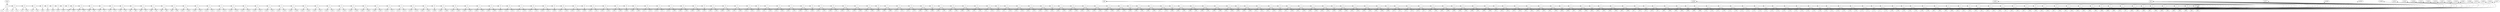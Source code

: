 digraph G{
nstart [label="Start"];
subgraph {
rank = same;
n4 [label="2"];
n8 [label="7"];
n11 [label="5"];
n15 [label="1"];
n17 [label="9"];
n19 [label="9"];
n21 [label="9"];
n23 [label="9"];
n25 [label="9"];
n27 [label="3"];
n31 [label="8"];
n65 [label="5"];
n69 [label="1"];
n73 [label="1"];
n77 [label="2"];
n81 [label="2"];
n85 [label="2"];
n89 [label="1"];
n93 [label="1"];
n97 [label="1"];
n101 [label="1"];
n105 [label="1"];
n109 [label="2"];
n113 [label="2"];
n117 [label="1"];
n121 [label="2"];
n125 [label="2"];
n129 [label="2"];
n133 [label="1"];
n137 [label="1"];
n141 [label="1"];
n145 [label="2"];
n149 [label="2"];
n153 [label="2"];
n157 [label="2"];
n161 [label="2"];
n165 [label="2"];
n169 [label="1"];
n173 [label="2"];
n177 [label="1"];
n181 [label="2"];
n185 [label="1"];
n187 [label="9"];
n191 [label="2"];
n195 [label="8"];
n203 [label="5"];
n207 [label="1"];
n211 [label="2"];
n213 [label="9"];
n216 [label="6"];
n220 [label="1"];
n225 [label="6"];
n229 [label="2"];
n231 [label="9"];
n243 [label="6"];
n247 [label="2"];
n249 [label="9"];
n252 [label="5"];
n261 [label="5"];
n265 [label="2"];
n267 [label="9"];
n271 [label="2"];
n275 [label="8"];
n278 [label="5"];
n282 [label="1"];
n287 [label="6"];
n291 [label="2"];
n293 [label="9"];
n297 [label="2"];
n301 [label="8"];
n313 [label="5"];
n317 [label="2"];
n319 [label="9"];
n323 [label="7"];
n331 [label="5"];
n335 [label="1"];
n339 [label="2"];
n341 [label="9"];
n345 [label="2"];
n349 [label="8"];
n357 [label="5"];
n361 [label="1"];
n365 [label="2"];
n367 [label="9"];
n371 [label="7"];
n374 [label="5"];
n383 [label="6"];
n387 [label="2"];
n389 [label="9"];
n393 [label="1"];
n397 [label="8"];
n400 [label="5"];
n409 [label="6"];
n413 [label="2"];
n415 [label="9"];
n418 [label="5"];
n422 [label="1"];
n427 [label="5"];
n431 [label="2"];
n433 [label="9"];
n437 [label="1"];
n441 [label="8"];
n444 [label="5"];
n448 [label="1"];
n453 [label="5"];
n457 [label="2"];
n459 [label="9"];
n463 [label="7"];
n475 [label="5"];
n479 [label="2"];
n481 [label="9"];
n485 [label="1"];
n489 [label="8"];
n497 [label="5"];
n501 [label="1"];
n505 [label="2"];
n507 [label="9"];
n510 [label="6"];
n519 [label="5"];
n523 [label="2"];
n525 [label="9"];
n529 [label="7"];
n537 [label="5"];
n541 [label="1"];
n545 [label="2"];
n547 [label="9"];
n551 [label="8"];
n554 [label="5"];
n563 [label="6"];
n567 [label="2"];
n569 [label="9"];
n573 [label="7"];
n576 [label="5"];
n580 [label="1"];
n585 [label="6"];
n589 [label="2"];
n591 [label="9"];
n595 [label="8"];
n607 [label="5"];
n611 [label="2"];
n613 [label="9"];
n617 [label="8"];
n620 [label="5"];
n624 [label="1"];
n629 [label="5"];
n633 [label="2"];
n635 [label="9"];
n647 [label="6"];
n651 [label="2"];
n653 [label="9"];
n657 [label="8"];
n665 [label="5"];
n669 [label="1"];
n673 [label="2"];
n675 [label="9"];
n679 [label="8"];
n691 [label="5"];
n695 [label="2"];
n697 [label="9"];
n701 [label="2"];
n705 [label="8"];
n708 [label="5"];
n712 [label="1"];
n717 [label="5"];
n721 [label="2"];
n723 [label="9"];
n727 [label="1"];
n731 [label="8"];
n743 [label="5"];
n747 [label="2"];
n749 [label="9"];
n753 [label="1"];
n757 [label="8"];
n769 [label="5"];
n773 [label="2"];
n775 [label="9"];
n787 [label="5"];
n791 [label="2"];
n793 [label="9"];
n797 [label="2"];
n801 [label="8"];
n804 [label="5"];
n813 [label="6"];
n817 [label="2"];
n819 [label="9"];
n823 [label="7"];
n826 [label="5"];
n830 [label="1"];
n835 [label="5"];
n839 [label="2"];
n841 [label="9"];
n845 [label="1"];
n849 [label="8"];
n852 [label="5"];
n861 [label="5"];
n865 [label="2"];
n867 [label="9"];
n875 [label="5"];
n879 [label="1"];
n883 [label="2"];
n885 [label="9"];
n889 [label="8"];
n892 [label="5"];
n896 [label="1"];
n901 [label="6"];
n903 [label="4"];
n903 [label="99"];
}
subgraph {
rank = same;
n1;
n2;
n6;
n10;
n12;
n13;
n16;
n29;
n33;
n66;
n67;
n70;
n71;
n74;
n75;
n78;
n79;
n82;
n83;
n86;
n87;
n90;
n91;
n94;
n95;
n98;
n99;
n102;
n103;
n106;
n107;
n110;
n111;
n114;
n115;
n118;
n119;
n122;
n123;
n126;
n127;
n130;
n131;
n134;
n135;
n138;
n139;
n142;
n143;
n146;
n147;
n150;
n151;
n154;
n155;
n158;
n159;
n162;
n163;
n166;
n167;
n170;
n171;
n174;
n175;
n178;
n179;
n182;
n183;
n186;
n189;
n193;
n197;
n205;
n209;
n212;
n214;
n218;
n221;
n222;
n227;
n230;
n232;
n245;
n248;
n250;
n253;
n254;
n263;
n266;
n268;
n273;
n277;
n280;
n283;
n284;
n289;
n292;
n294;
n295;
n299;
n303;
n315;
n318;
n320;
n325;
n333;
n337;
n340;
n342;
n347;
n351;
n359;
n363;
n366;
n368;
n369;
n373;
n375;
n376;
n385;
n388;
n391;
n395;
n399;
n401;
n402;
n411;
n414;
n417;
n420;
n423;
n424;
n429;
n432;
n434;
n435;
n439;
n443;
n446;
n449;
n450;
n455;
n458;
n460;
n461;
n465;
n477;
n480;
n482;
n483;
n487;
n491;
n499;
n503;
n506;
n509;
n511;
n512;
n521;
n524;
n527;
n531;
n539;
n543;
n546;
n548;
n549;
n553;
n555;
n556;
n565;
n568;
n571;
n575;
n578;
n581;
n582;
n587;
n590;
n592;
n593;
n597;
n609;
n612;
n614;
n619;
n622;
n625;
n626;
n631;
n634;
n637;
n649;
n652;
n654;
n659;
n667;
n671;
n674;
n677;
n681;
n693;
n696;
n698;
n699;
n703;
n707;
n710;
n713;
n714;
n719;
n722;
n724;
n729;
n733;
n745;
n748;
n751;
n755;
n759;
n771;
n774;
n776;
n789;
n792;
n795;
n799;
n803;
n805;
n806;
n815;
n818;
n820;
n825;
n828;
n831;
n832;
n837;
n840;
n842;
n847;
n851;
n853;
n854;
n863;
n866;
n869;
n877;
n881;
n884;
n887;
n891;
n894;
n897;
n898;
}
nstart -> n4 [style=bold];
n4 -> n1;
n4 -> n2;
n4 -> n8 [style=bold];
n8 -> n5;
n5 -> n63 [style=dashed, constraint=false];
n8 -> n6;
n8 -> n11 [style=bold];
n11 -> n9;
n9 -> n63 [style=dashed, constraint=false];
n11 -> n10;
n11 -> n15 [style=bold];
n15 -> n12;
n15 -> n13;
n15 -> n17 [style=bold];
n17 -> n16;
n17 -> n19 [style=bold];
n19 -> n18;
n18 -> n1000 [style=dashed, constraint=false];
n19 -> n21 [style=bold];
n21 -> n20;
n20 -> n1000 [style=dashed, constraint=false];
n21 -> n23 [style=bold];
n23 -> n22;
n22 -> n1000 [style=dashed, constraint=false];
n23 -> n25 [style=bold];
n25 -> n24;
n24 -> n1000 [style=dashed, constraint=false];
n25 -> n27 [style=bold];
n27 -> n31 [style=bold];
n31 -> n28;
n28 -> n1000 [style=dashed, constraint=false];
n31 -> n29;
n31 -> n65 [style=bold];
n65 -> n32;
n32 -> n63 [style=dashed, constraint=false];
n65 -> n33;
n65 -> n69 [style=bold];
n69 -> n66;
n69 -> n67;
n69 -> n73 [style=bold];
n73 -> n70;
n73 -> n71;
n73 -> n77 [style=bold];
n77 -> n74;
n77 -> n75;
n77 -> n81 [style=bold];
n81 -> n78;
n81 -> n79;
n81 -> n85 [style=bold];
n85 -> n82;
n85 -> n83;
n85 -> n89 [style=bold];
n89 -> n86;
n89 -> n87;
n89 -> n93 [style=bold];
n93 -> n90;
n93 -> n91;
n93 -> n97 [style=bold];
n97 -> n94;
n97 -> n95;
n97 -> n101 [style=bold];
n101 -> n98;
n101 -> n99;
n101 -> n105 [style=bold];
n105 -> n102;
n105 -> n103;
n105 -> n109 [style=bold];
n109 -> n106;
n109 -> n107;
n109 -> n113 [style=bold];
n113 -> n110;
n113 -> n111;
n113 -> n117 [style=bold];
n117 -> n114;
n117 -> n115;
n117 -> n121 [style=bold];
n121 -> n118;
n121 -> n119;
n121 -> n125 [style=bold];
n125 -> n122;
n125 -> n123;
n125 -> n129 [style=bold];
n129 -> n126;
n129 -> n127;
n129 -> n133 [style=bold];
n133 -> n130;
n133 -> n131;
n133 -> n137 [style=bold];
n137 -> n134;
n137 -> n135;
n137 -> n141 [style=bold];
n141 -> n138;
n141 -> n139;
n141 -> n145 [style=bold];
n145 -> n142;
n145 -> n143;
n145 -> n149 [style=bold];
n149 -> n146;
n149 -> n147;
n149 -> n153 [style=bold];
n153 -> n150;
n153 -> n151;
n153 -> n157 [style=bold];
n157 -> n154;
n157 -> n155;
n157 -> n161 [style=bold];
n161 -> n158;
n161 -> n159;
n161 -> n165 [style=bold];
n165 -> n162;
n165 -> n163;
n165 -> n169 [style=bold];
n169 -> n166;
n169 -> n167;
n169 -> n173 [style=bold];
n173 -> n170;
n173 -> n171;
n173 -> n177 [style=bold];
n177 -> n174;
n177 -> n175;
n177 -> n181 [style=bold];
n181 -> n178;
n181 -> n179;
n181 -> n185 [style=bold];
n185 -> n182;
n185 -> n183;
n185 -> n187 [style=bold];
n187 -> n186;
n187 -> n191 [style=bold];
n191 -> n188;
n188 -> n1001 [style=dashed, constraint=false];
n191 -> n189;
n191 -> n195 [style=bold];
n195 -> n192;
n192 -> n63 [style=dashed, constraint=false];
n195 -> n193;
n195 -> n203 [style=bold];
n203 -> n196;
n196 -> n63 [style=dashed, constraint=false];
n203 -> n197;
n203 -> n207 [style=bold];
n207 -> n204;
n204 -> n64 [style=dashed, constraint=false];
n207 -> n205;
n207 -> n211 [style=bold];
n211 -> n208;
n208 -> n64 [style=dashed, constraint=false];
n211 -> n209;
n211 -> n213 [style=bold];
n213 -> n212;
n213 -> n216 [style=bold];
n216 -> n214;
n216 -> n215;
n215 -> n1027 [style=dashed, constraint=false];
n216 -> n220 [style=bold];
n220 -> n217;
n217 -> n64 [style=dashed, constraint=false];
n220 -> n218;
n220 -> n225 [style=bold];
n225 -> n221;
n225 -> n222;
n225 -> n229 [style=bold];
n229 -> n226;
n226 -> n64 [style=dashed, constraint=false];
n229 -> n227;
n229 -> n231 [style=bold];
n231 -> n230;
n231 -> n243 [style=bold];
n243 -> n232;
n243 -> n233;
n233 -> n1028 [style=dashed, constraint=false];
n243 -> n247 [style=bold];
n247 -> n244;
n244 -> n64 [style=dashed, constraint=false];
n247 -> n245;
n247 -> n249 [style=bold];
n249 -> n248;
n249 -> n252 [style=bold];
n252 -> n250;
n252 -> n251;
n251 -> n1023 [style=dashed, constraint=false];
n252 -> n261 [style=bold];
n261 -> n253;
n261 -> n254;
n261 -> n265 [style=bold];
n265 -> n262;
n262 -> n64 [style=dashed, constraint=false];
n265 -> n263;
n265 -> n267 [style=bold];
n267 -> n266;
n267 -> n271 [style=bold];
n271 -> n268;
n271 -> n269;
n269 -> n1008 [style=dashed, constraint=false];
n271 -> n275 [style=bold];
n275 -> n272;
n272 -> n63 [style=dashed, constraint=false];
n275 -> n273;
n275 -> n278 [style=bold];
n278 -> n276;
n276 -> n63 [style=dashed, constraint=false];
n278 -> n277;
n278 -> n282 [style=bold];
n282 -> n279;
n279 -> n64 [style=dashed, constraint=false];
n282 -> n280;
n282 -> n287 [style=bold];
n287 -> n283;
n287 -> n284;
n287 -> n291 [style=bold];
n291 -> n288;
n288 -> n64 [style=dashed, constraint=false];
n291 -> n289;
n291 -> n293 [style=bold];
n293 -> n292;
n293 -> n297 [style=bold];
n297 -> n294;
n297 -> n295;
n297 -> n301 [style=bold];
n301 -> n298;
n298 -> n1017 [style=dashed, constraint=false];
n301 -> n299;
n301 -> n313 [style=bold];
n313 -> n302;
n302 -> n63 [style=dashed, constraint=false];
n313 -> n303;
n313 -> n317 [style=bold];
n317 -> n314;
n314 -> n64 [style=dashed, constraint=false];
n317 -> n315;
n317 -> n319 [style=bold];
n319 -> n318;
n319 -> n323 [style=bold];
n323 -> n320;
n323 -> n321;
n321 -> n1001 [style=dashed, constraint=false];
n323 -> n331 [style=bold];
n331 -> n324;
n324 -> n63 [style=dashed, constraint=false];
n331 -> n325;
n331 -> n335 [style=bold];
n335 -> n332;
n332 -> n64 [style=dashed, constraint=false];
n335 -> n333;
n335 -> n339 [style=bold];
n339 -> n336;
n336 -> n64 [style=dashed, constraint=false];
n339 -> n337;
n339 -> n341 [style=bold];
n341 -> n340;
n341 -> n345 [style=bold];
n345 -> n342;
n345 -> n343;
n343 -> n1008 [style=dashed, constraint=false];
n345 -> n349 [style=bold];
n349 -> n346;
n346 -> n63 [style=dashed, constraint=false];
n349 -> n347;
n349 -> n357 [style=bold];
n357 -> n350;
n350 -> n63 [style=dashed, constraint=false];
n357 -> n351;
n357 -> n361 [style=bold];
n361 -> n358;
n358 -> n64 [style=dashed, constraint=false];
n361 -> n359;
n361 -> n365 [style=bold];
n365 -> n362;
n362 -> n64 [style=dashed, constraint=false];
n365 -> n363;
n365 -> n367 [style=bold];
n367 -> n366;
n367 -> n371 [style=bold];
n371 -> n368;
n371 -> n369;
n371 -> n374 [style=bold];
n374 -> n372;
n372 -> n1011 [style=dashed, constraint=false];
n374 -> n373;
n374 -> n383 [style=bold];
n383 -> n375;
n383 -> n376;
n383 -> n387 [style=bold];
n387 -> n384;
n384 -> n64 [style=dashed, constraint=false];
n387 -> n385;
n387 -> n389 [style=bold];
n389 -> n388;
n389 -> n393 [style=bold];
n393 -> n390;
n390 -> n1004 [style=dashed, constraint=false];
n393 -> n391;
n393 -> n397 [style=bold];
n397 -> n394;
n394 -> n63 [style=dashed, constraint=false];
n397 -> n395;
n397 -> n400 [style=bold];
n400 -> n398;
n398 -> n63 [style=dashed, constraint=false];
n400 -> n399;
n400 -> n409 [style=bold];
n409 -> n401;
n409 -> n402;
n409 -> n413 [style=bold];
n413 -> n410;
n410 -> n64 [style=dashed, constraint=false];
n413 -> n411;
n413 -> n415 [style=bold];
n415 -> n414;
n415 -> n418 [style=bold];
n418 -> n416;
n416 -> n1020 [style=dashed, constraint=false];
n418 -> n417;
n418 -> n422 [style=bold];
n422 -> n419;
n419 -> n64 [style=dashed, constraint=false];
n422 -> n420;
n422 -> n427 [style=bold];
n427 -> n423;
n427 -> n424;
n427 -> n431 [style=bold];
n431 -> n428;
n428 -> n64 [style=dashed, constraint=false];
n431 -> n429;
n431 -> n433 [style=bold];
n433 -> n432;
n433 -> n437 [style=bold];
n437 -> n434;
n437 -> n435;
n437 -> n441 [style=bold];
n441 -> n438;
n438 -> n1018 [style=dashed, constraint=false];
n441 -> n439;
n441 -> n444 [style=bold];
n444 -> n442;
n442 -> n63 [style=dashed, constraint=false];
n444 -> n443;
n444 -> n448 [style=bold];
n448 -> n445;
n445 -> n64 [style=dashed, constraint=false];
n448 -> n446;
n448 -> n453 [style=bold];
n453 -> n449;
n453 -> n450;
n453 -> n457 [style=bold];
n457 -> n454;
n454 -> n64 [style=dashed, constraint=false];
n457 -> n455;
n457 -> n459 [style=bold];
n459 -> n458;
n459 -> n463 [style=bold];
n463 -> n460;
n463 -> n461;
n463 -> n475 [style=bold];
n475 -> n464;
n464 -> n1018 [style=dashed, constraint=false];
n475 -> n465;
n475 -> n479 [style=bold];
n479 -> n476;
n476 -> n64 [style=dashed, constraint=false];
n479 -> n477;
n479 -> n481 [style=bold];
n481 -> n480;
n481 -> n485 [style=bold];
n485 -> n482;
n485 -> n483;
n485 -> n489 [style=bold];
n489 -> n486;
n486 -> n1011 [style=dashed, constraint=false];
n489 -> n487;
n489 -> n497 [style=bold];
n497 -> n490;
n490 -> n63 [style=dashed, constraint=false];
n497 -> n491;
n497 -> n501 [style=bold];
n501 -> n498;
n498 -> n64 [style=dashed, constraint=false];
n501 -> n499;
n501 -> n505 [style=bold];
n505 -> n502;
n502 -> n64 [style=dashed, constraint=false];
n505 -> n503;
n505 -> n507 [style=bold];
n507 -> n506;
n507 -> n510 [style=bold];
n510 -> n508;
n508 -> n1021 [style=dashed, constraint=false];
n510 -> n509;
n510 -> n519 [style=bold];
n519 -> n511;
n519 -> n512;
n519 -> n523 [style=bold];
n523 -> n520;
n520 -> n64 [style=dashed, constraint=false];
n523 -> n521;
n523 -> n525 [style=bold];
n525 -> n524;
n525 -> n529 [style=bold];
n529 -> n526;
n526 -> n1009 [style=dashed, constraint=false];
n529 -> n527;
n529 -> n537 [style=bold];
n537 -> n530;
n530 -> n63 [style=dashed, constraint=false];
n537 -> n531;
n537 -> n541 [style=bold];
n541 -> n538;
n538 -> n64 [style=dashed, constraint=false];
n541 -> n539;
n541 -> n545 [style=bold];
n545 -> n542;
n542 -> n64 [style=dashed, constraint=false];
n545 -> n543;
n545 -> n547 [style=bold];
n547 -> n546;
n547 -> n551 [style=bold];
n551 -> n548;
n551 -> n549;
n551 -> n554 [style=bold];
n554 -> n552;
n552 -> n1013 [style=dashed, constraint=false];
n554 -> n553;
n554 -> n563 [style=bold];
n563 -> n555;
n563 -> n556;
n563 -> n567 [style=bold];
n567 -> n564;
n564 -> n64 [style=dashed, constraint=false];
n567 -> n565;
n567 -> n569 [style=bold];
n569 -> n568;
n569 -> n573 [style=bold];
n573 -> n570;
n570 -> n1003 [style=dashed, constraint=false];
n573 -> n571;
n573 -> n576 [style=bold];
n576 -> n574;
n574 -> n63 [style=dashed, constraint=false];
n576 -> n575;
n576 -> n580 [style=bold];
n580 -> n577;
n577 -> n64 [style=dashed, constraint=false];
n580 -> n578;
n580 -> n585 [style=bold];
n585 -> n581;
n585 -> n582;
n585 -> n589 [style=bold];
n589 -> n586;
n586 -> n64 [style=dashed, constraint=false];
n589 -> n587;
n589 -> n591 [style=bold];
n591 -> n590;
n591 -> n595 [style=bold];
n595 -> n592;
n595 -> n593;
n595 -> n607 [style=bold];
n607 -> n596;
n596 -> n1016 [style=dashed, constraint=false];
n607 -> n597;
n607 -> n611 [style=bold];
n611 -> n608;
n608 -> n64 [style=dashed, constraint=false];
n611 -> n609;
n611 -> n613 [style=bold];
n613 -> n612;
n613 -> n617 [style=bold];
n617 -> n614;
n617 -> n615;
n615 -> n1007 [style=dashed, constraint=false];
n617 -> n620 [style=bold];
n620 -> n618;
n618 -> n63 [style=dashed, constraint=false];
n620 -> n619;
n620 -> n624 [style=bold];
n624 -> n621;
n621 -> n64 [style=dashed, constraint=false];
n624 -> n622;
n624 -> n629 [style=bold];
n629 -> n625;
n629 -> n626;
n629 -> n633 [style=bold];
n633 -> n630;
n630 -> n64 [style=dashed, constraint=false];
n633 -> n631;
n633 -> n635 [style=bold];
n635 -> n634;
n635 -> n647 [style=bold];
n647 -> n636;
n636 -> n1020 [style=dashed, constraint=false];
n647 -> n637;
n647 -> n651 [style=bold];
n651 -> n648;
n648 -> n64 [style=dashed, constraint=false];
n651 -> n649;
n651 -> n653 [style=bold];
n653 -> n652;
n653 -> n657 [style=bold];
n657 -> n654;
n657 -> n655;
n655 -> n1001 [style=dashed, constraint=false];
n657 -> n665 [style=bold];
n665 -> n658;
n658 -> n63 [style=dashed, constraint=false];
n665 -> n659;
n665 -> n669 [style=bold];
n669 -> n666;
n666 -> n64 [style=dashed, constraint=false];
n669 -> n667;
n669 -> n673 [style=bold];
n673 -> n670;
n670 -> n64 [style=dashed, constraint=false];
n673 -> n671;
n673 -> n675 [style=bold];
n675 -> n674;
n675 -> n679 [style=bold];
n679 -> n676;
n676 -> n1006 [style=dashed, constraint=false];
n679 -> n677;
n679 -> n691 [style=bold];
n691 -> n680;
n680 -> n63 [style=dashed, constraint=false];
n691 -> n681;
n691 -> n695 [style=bold];
n695 -> n692;
n692 -> n64 [style=dashed, constraint=false];
n695 -> n693;
n695 -> n697 [style=bold];
n697 -> n696;
n697 -> n701 [style=bold];
n701 -> n698;
n701 -> n699;
n701 -> n705 [style=bold];
n705 -> n702;
n702 -> n1014 [style=dashed, constraint=false];
n705 -> n703;
n705 -> n708 [style=bold];
n708 -> n706;
n706 -> n63 [style=dashed, constraint=false];
n708 -> n707;
n708 -> n712 [style=bold];
n712 -> n709;
n709 -> n64 [style=dashed, constraint=false];
n712 -> n710;
n712 -> n717 [style=bold];
n717 -> n713;
n717 -> n714;
n717 -> n721 [style=bold];
n721 -> n718;
n718 -> n64 [style=dashed, constraint=false];
n721 -> n719;
n721 -> n723 [style=bold];
n723 -> n722;
n723 -> n727 [style=bold];
n727 -> n724;
n727 -> n725;
n725 -> n1002 [style=dashed, constraint=false];
n727 -> n731 [style=bold];
n731 -> n728;
n728 -> n63 [style=dashed, constraint=false];
n731 -> n729;
n731 -> n743 [style=bold];
n743 -> n732;
n732 -> n63 [style=dashed, constraint=false];
n743 -> n733;
n743 -> n747 [style=bold];
n747 -> n744;
n744 -> n64 [style=dashed, constraint=false];
n747 -> n745;
n747 -> n749 [style=bold];
n749 -> n748;
n749 -> n753 [style=bold];
n753 -> n750;
n750 -> n1008 [style=dashed, constraint=false];
n753 -> n751;
n753 -> n757 [style=bold];
n757 -> n754;
n754 -> n63 [style=dashed, constraint=false];
n757 -> n755;
n757 -> n769 [style=bold];
n769 -> n758;
n758 -> n63 [style=dashed, constraint=false];
n769 -> n759;
n769 -> n773 [style=bold];
n773 -> n770;
n770 -> n64 [style=dashed, constraint=false];
n773 -> n771;
n773 -> n775 [style=bold];
n775 -> n774;
n775 -> n787 [style=bold];
n787 -> n776;
n787 -> n777;
n777 -> n1024 [style=dashed, constraint=false];
n787 -> n791 [style=bold];
n791 -> n788;
n788 -> n64 [style=dashed, constraint=false];
n791 -> n789;
n791 -> n793 [style=bold];
n793 -> n792;
n793 -> n797 [style=bold];
n797 -> n794;
n794 -> n1008 [style=dashed, constraint=false];
n797 -> n795;
n797 -> n801 [style=bold];
n801 -> n798;
n798 -> n63 [style=dashed, constraint=false];
n801 -> n799;
n801 -> n804 [style=bold];
n804 -> n802;
n802 -> n63 [style=dashed, constraint=false];
n804 -> n803;
n804 -> n813 [style=bold];
n813 -> n805;
n813 -> n806;
n813 -> n817 [style=bold];
n817 -> n814;
n814 -> n64 [style=dashed, constraint=false];
n817 -> n815;
n817 -> n819 [style=bold];
n819 -> n818;
n819 -> n823 [style=bold];
n823 -> n820;
n823 -> n821;
n821 -> n1002 [style=dashed, constraint=false];
n823 -> n826 [style=bold];
n826 -> n824;
n824 -> n63 [style=dashed, constraint=false];
n826 -> n825;
n826 -> n830 [style=bold];
n830 -> n827;
n827 -> n64 [style=dashed, constraint=false];
n830 -> n828;
n830 -> n835 [style=bold];
n835 -> n831;
n835 -> n832;
n835 -> n839 [style=bold];
n839 -> n836;
n836 -> n64 [style=dashed, constraint=false];
n839 -> n837;
n839 -> n841 [style=bold];
n841 -> n840;
n841 -> n845 [style=bold];
n845 -> n842;
n845 -> n843;
n843 -> n1001 [style=dashed, constraint=false];
n845 -> n849 [style=bold];
n849 -> n846;
n846 -> n63 [style=dashed, constraint=false];
n849 -> n847;
n849 -> n852 [style=bold];
n852 -> n850;
n850 -> n63 [style=dashed, constraint=false];
n852 -> n851;
n852 -> n861 [style=bold];
n861 -> n853;
n861 -> n854;
n861 -> n865 [style=bold];
n865 -> n862;
n862 -> n64 [style=dashed, constraint=false];
n865 -> n863;
n865 -> n867 [style=bold];
n867 -> n866;
n867 -> n875 [style=bold];
n875 -> n868;
n868 -> n1021 [style=dashed, constraint=false];
n875 -> n869;
n875 -> n879 [style=bold];
n879 -> n876;
n876 -> n64 [style=dashed, constraint=false];
n879 -> n877;
n879 -> n883 [style=bold];
n883 -> n880;
n880 -> n64 [style=dashed, constraint=false];
n883 -> n881;
n883 -> n885 [style=bold];
n885 -> n884;
n885 -> n889 [style=bold];
n889 -> n886;
n886 -> n1009 [style=dashed, constraint=false];
n889 -> n887;
n889 -> n892 [style=bold];
n892 -> n890;
n890 -> n63 [style=dashed, constraint=false];
n892 -> n891;
n892 -> n896 [style=bold];
n896 -> n893;
n893 -> n64 [style=dashed, constraint=false];
n896 -> n894;
n896 -> n901 [style=bold];
n901 -> n897;
n901 -> n898;
n901 -> n903 [style=bold];
n903 -> n902;
n902 -> n64 [style=dashed, constraint=false];
n903 -> n903 [style=bold];
}
